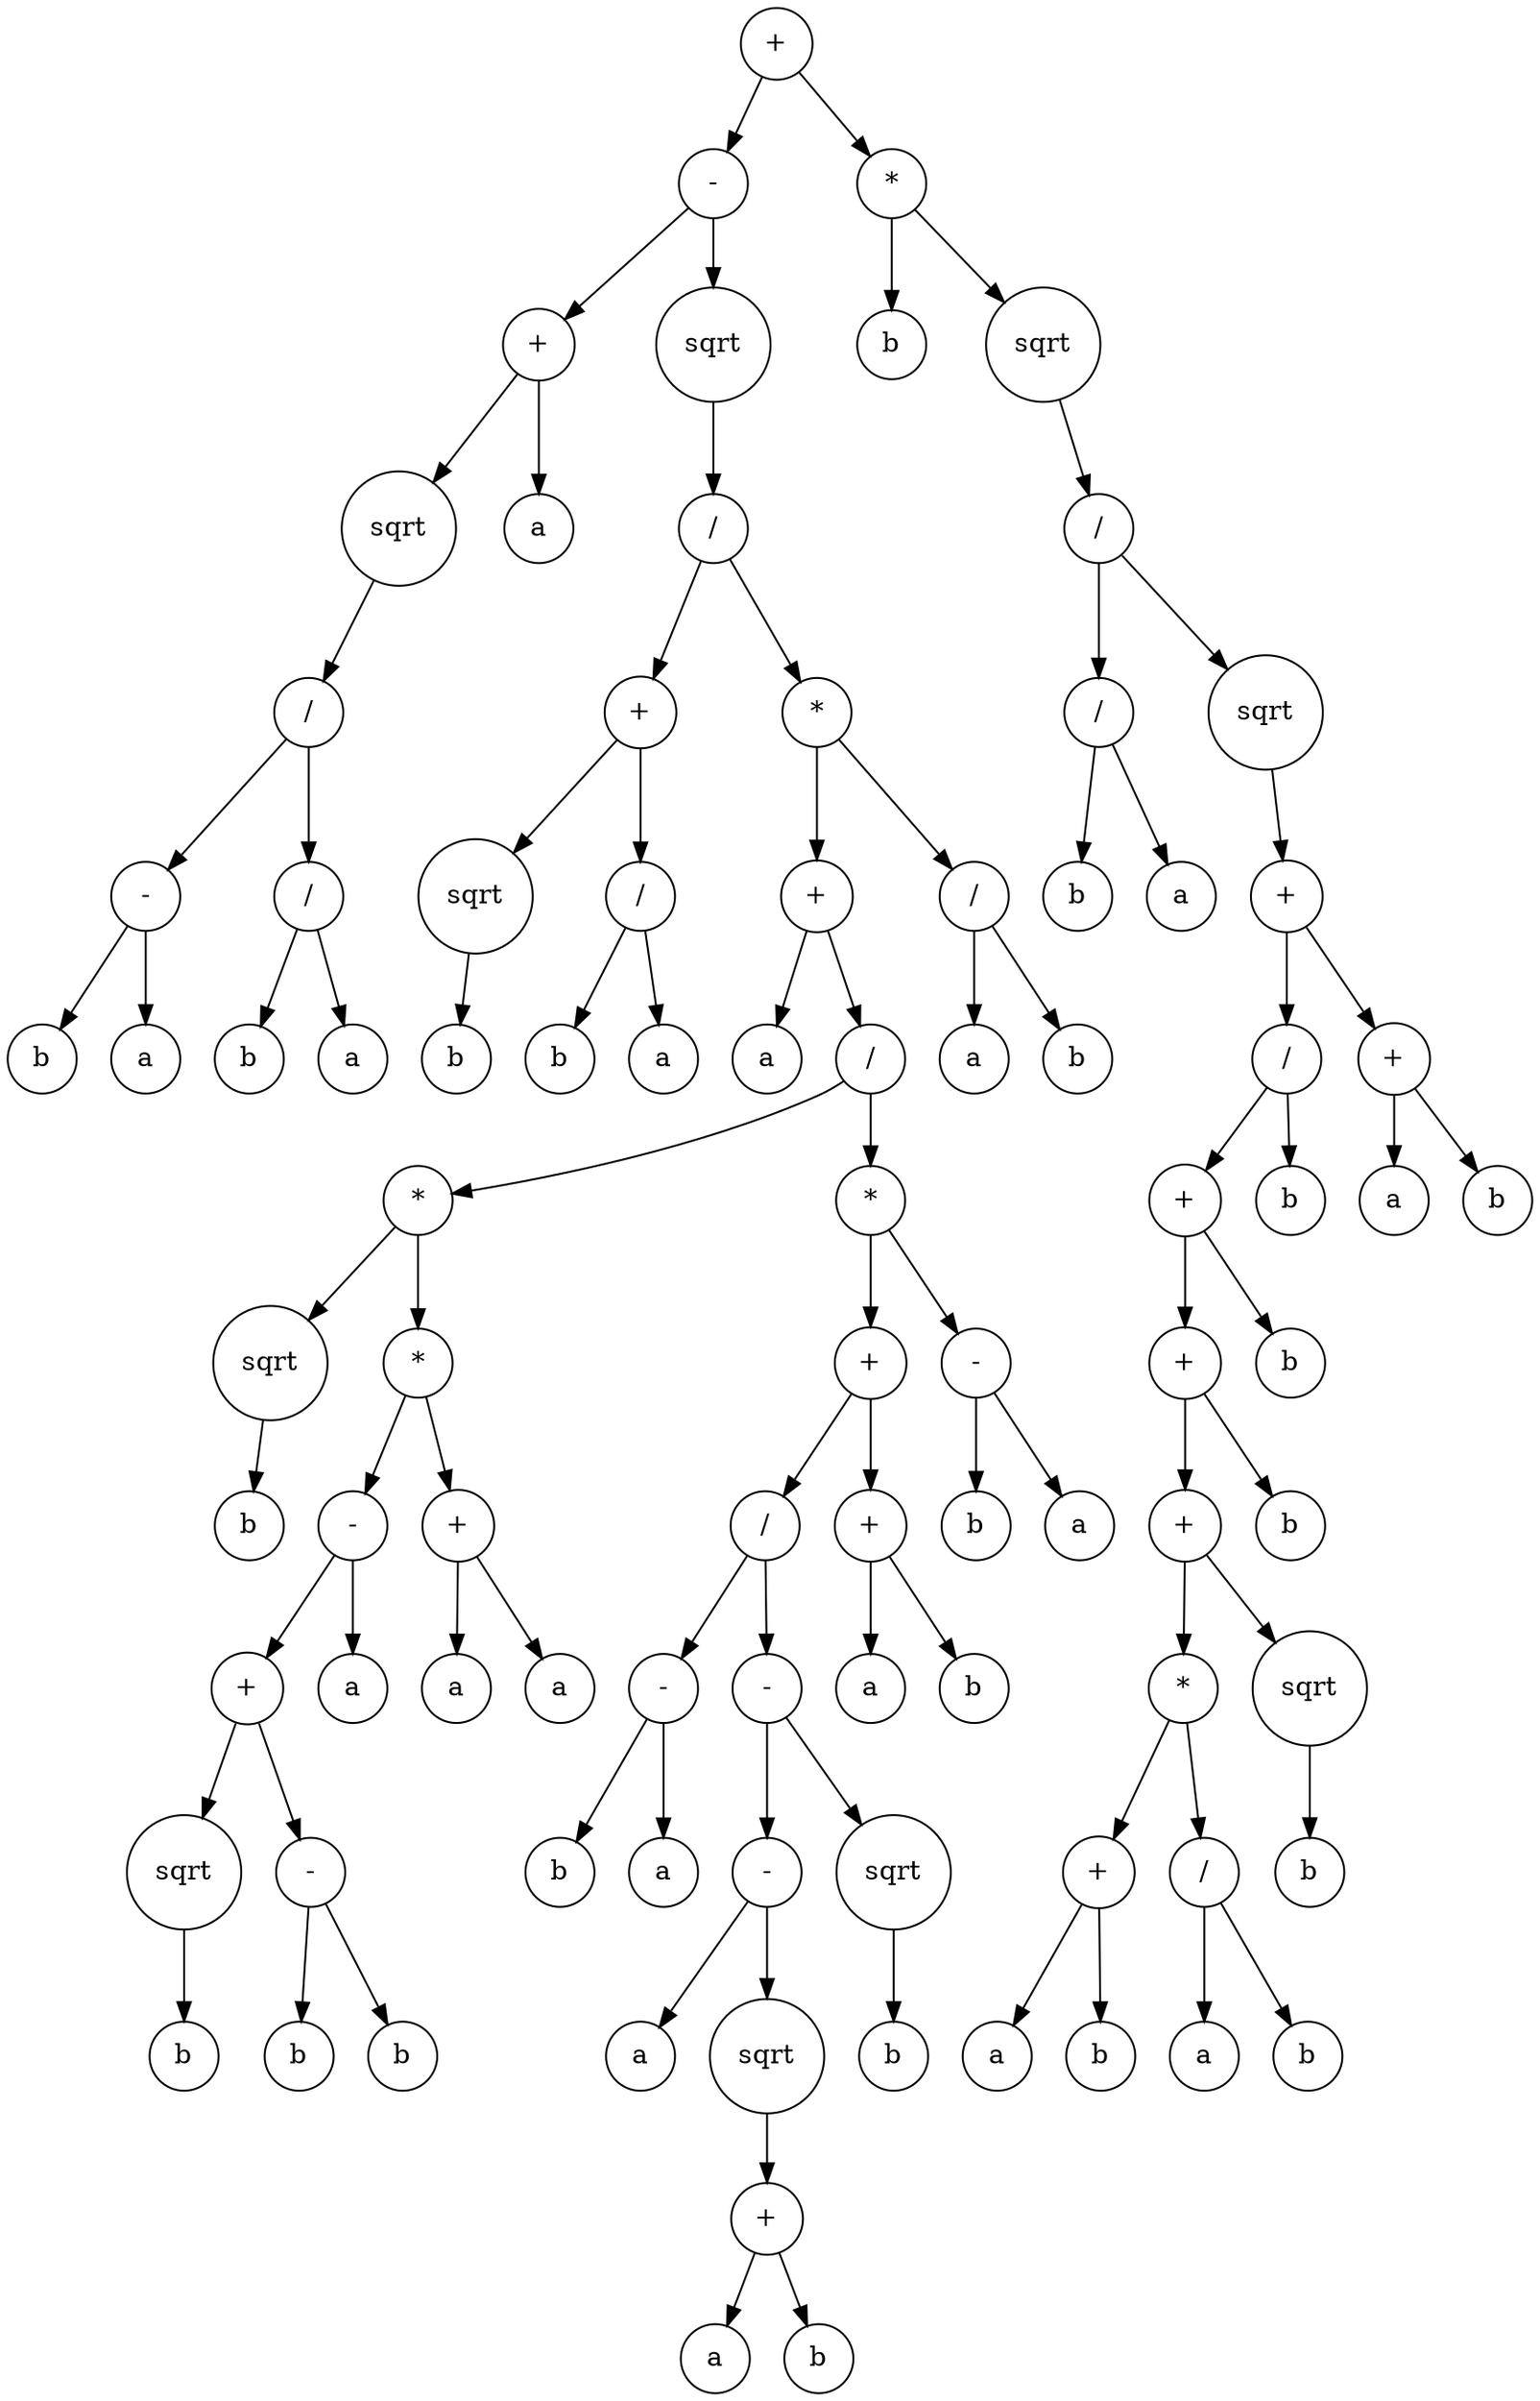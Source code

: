 digraph g {
graph [ordering=out];
node [shape=circle];
n[label = "+"];
n0[label = "-"];
n00[label = "+"];
n000[label = "sqrt"];
n0000[label = "/"];
n00000[label = "-"];
n000000[label = "b"];
n00000 -> n000000;
n000001[label = "a"];
n00000 -> n000001;
n0000 -> n00000;
n00001[label = "/"];
n000010[label = "b"];
n00001 -> n000010;
n000011[label = "a"];
n00001 -> n000011;
n0000 -> n00001;
n000 -> n0000;
n00 -> n000;
n001[label = "a"];
n00 -> n001;
n0 -> n00;
n01[label = "sqrt"];
n010[label = "/"];
n0100[label = "+"];
n01000[label = "sqrt"];
n010000[label = "b"];
n01000 -> n010000;
n0100 -> n01000;
n01001[label = "/"];
n010010[label = "b"];
n01001 -> n010010;
n010011[label = "a"];
n01001 -> n010011;
n0100 -> n01001;
n010 -> n0100;
n0101[label = "*"];
n01010[label = "+"];
n010100[label = "a"];
n01010 -> n010100;
n010101[label = "/"];
n0101010[label = "*"];
n01010100[label = "sqrt"];
n010101000[label = "b"];
n01010100 -> n010101000;
n0101010 -> n01010100;
n01010101[label = "*"];
n010101010[label = "-"];
n0101010100[label = "+"];
n01010101000[label = "sqrt"];
n010101010000[label = "b"];
n01010101000 -> n010101010000;
n0101010100 -> n01010101000;
n01010101001[label = "-"];
n010101010010[label = "b"];
n01010101001 -> n010101010010;
n010101010011[label = "b"];
n01010101001 -> n010101010011;
n0101010100 -> n01010101001;
n010101010 -> n0101010100;
n0101010101[label = "a"];
n010101010 -> n0101010101;
n01010101 -> n010101010;
n010101011[label = "+"];
n0101010110[label = "a"];
n010101011 -> n0101010110;
n0101010111[label = "a"];
n010101011 -> n0101010111;
n01010101 -> n010101011;
n0101010 -> n01010101;
n010101 -> n0101010;
n0101011[label = "*"];
n01010110[label = "+"];
n010101100[label = "/"];
n0101011000[label = "-"];
n01010110000[label = "b"];
n0101011000 -> n01010110000;
n01010110001[label = "a"];
n0101011000 -> n01010110001;
n010101100 -> n0101011000;
n0101011001[label = "-"];
n01010110010[label = "-"];
n010101100100[label = "a"];
n01010110010 -> n010101100100;
n010101100101[label = "sqrt"];
n0101011001010[label = "+"];
n01010110010100[label = "a"];
n0101011001010 -> n01010110010100;
n01010110010101[label = "b"];
n0101011001010 -> n01010110010101;
n010101100101 -> n0101011001010;
n01010110010 -> n010101100101;
n0101011001 -> n01010110010;
n01010110011[label = "sqrt"];
n010101100110[label = "b"];
n01010110011 -> n010101100110;
n0101011001 -> n01010110011;
n010101100 -> n0101011001;
n01010110 -> n010101100;
n010101101[label = "+"];
n0101011010[label = "a"];
n010101101 -> n0101011010;
n0101011011[label = "b"];
n010101101 -> n0101011011;
n01010110 -> n010101101;
n0101011 -> n01010110;
n01010111[label = "-"];
n010101110[label = "b"];
n01010111 -> n010101110;
n010101111[label = "a"];
n01010111 -> n010101111;
n0101011 -> n01010111;
n010101 -> n0101011;
n01010 -> n010101;
n0101 -> n01010;
n01011[label = "/"];
n010110[label = "a"];
n01011 -> n010110;
n010111[label = "b"];
n01011 -> n010111;
n0101 -> n01011;
n010 -> n0101;
n01 -> n010;
n0 -> n01;
n -> n0;
n1[label = "*"];
n10[label = "b"];
n1 -> n10;
n11[label = "sqrt"];
n110[label = "/"];
n1100[label = "/"];
n11000[label = "b"];
n1100 -> n11000;
n11001[label = "a"];
n1100 -> n11001;
n110 -> n1100;
n1101[label = "sqrt"];
n11010[label = "+"];
n110100[label = "/"];
n1101000[label = "+"];
n11010000[label = "+"];
n110100000[label = "+"];
n1101000000[label = "*"];
n11010000000[label = "+"];
n110100000000[label = "a"];
n11010000000 -> n110100000000;
n110100000001[label = "b"];
n11010000000 -> n110100000001;
n1101000000 -> n11010000000;
n11010000001[label = "/"];
n110100000010[label = "a"];
n11010000001 -> n110100000010;
n110100000011[label = "b"];
n11010000001 -> n110100000011;
n1101000000 -> n11010000001;
n110100000 -> n1101000000;
n1101000001[label = "sqrt"];
n11010000010[label = "b"];
n1101000001 -> n11010000010;
n110100000 -> n1101000001;
n11010000 -> n110100000;
n110100001[label = "b"];
n11010000 -> n110100001;
n1101000 -> n11010000;
n11010001[label = "b"];
n1101000 -> n11010001;
n110100 -> n1101000;
n1101001[label = "b"];
n110100 -> n1101001;
n11010 -> n110100;
n110101[label = "+"];
n1101010[label = "a"];
n110101 -> n1101010;
n1101011[label = "b"];
n110101 -> n1101011;
n11010 -> n110101;
n1101 -> n11010;
n110 -> n1101;
n11 -> n110;
n1 -> n11;
n -> n1;
}
